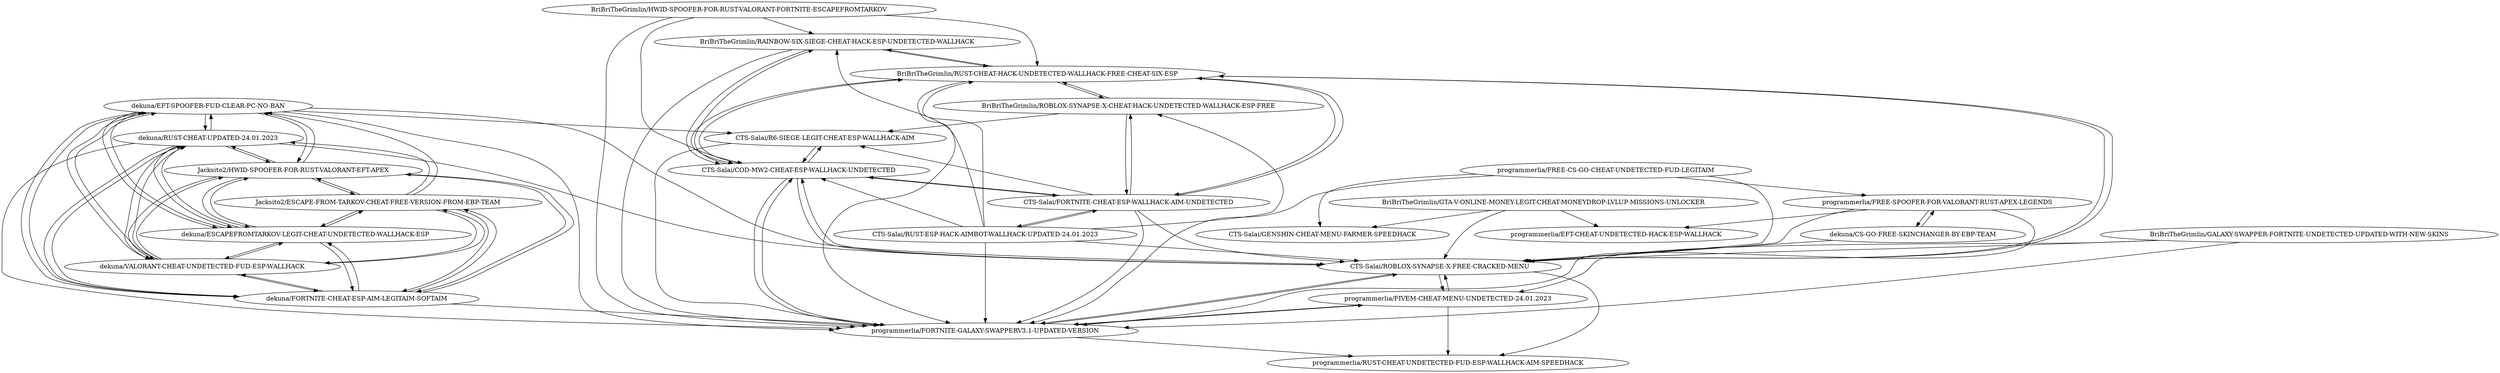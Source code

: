 digraph G {
"BriBriTheGrimlin/HWID-SPOOFER-FOR-RUST-VALORANT-FORTNITE-ESCAPEFROMTARKOV" -> "BriBriTheGrimlin/RAINBOW-SIX-SIEGE-CHEAT-HACK-ESP-UNDETECTED-WALLHACK"
"BriBriTheGrimlin/HWID-SPOOFER-FOR-RUST-VALORANT-FORTNITE-ESCAPEFROMTARKOV" -> "BriBriTheGrimlin/RUST-CHEAT-HACK-UNDETECTED-WALLHACK-FREE-CHEAT-SIX-ESP"
"BriBriTheGrimlin/HWID-SPOOFER-FOR-RUST-VALORANT-FORTNITE-ESCAPEFROMTARKOV" -> "CTS-Salai/COD-MW2-CHEAT-ESP-WALLHACK-UNDETECTED"
"BriBriTheGrimlin/HWID-SPOOFER-FOR-RUST-VALORANT-FORTNITE-ESCAPEFROMTARKOV" -> "programmerlia/FORTNITE-GALAXY-SWAPPERV3.1-UPDATED-VERSION"
"BriBriTheGrimlin/GTA-V-ONLINE-MONEY-LEGIT-CHEAT-MONEYDROP-LVLUP-MISSIONS-UNLOCKER" -> "CTS-Salai/GENSHIN-CHEAT-MENU-FARMER-SPEEDHACK"
"BriBriTheGrimlin/GTA-V-ONLINE-MONEY-LEGIT-CHEAT-MONEYDROP-LVLUP-MISSIONS-UNLOCKER" -> "CTS-Salai/ROBLOX-SYNAPSE-X-FREE-CRACKED-MENU"
"BriBriTheGrimlin/GTA-V-ONLINE-MONEY-LEGIT-CHEAT-MONEYDROP-LVLUP-MISSIONS-UNLOCKER" -> "programmerlia/EFT-CHEAT-UNDETECTED-HACK-ESP-WALLHACK"
"BriBriTheGrimlin/GALAXY-SWAPPER-FORTNITE-UNDETECTED-UPDATED-WITH-NEW-SKINS" -> "programmerlia/FORTNITE-GALAXY-SWAPPERV3.1-UPDATED-VERSION"
"BriBriTheGrimlin/GALAXY-SWAPPER-FORTNITE-UNDETECTED-UPDATED-WITH-NEW-SKINS" -> "CTS-Salai/ROBLOX-SYNAPSE-X-FREE-CRACKED-MENU"
"BriBriTheGrimlin/GALAXY-SWAPPER-FORTNITE-UNDETECTED-UPDATED-WITH-NEW-SKINS" -> "programmerlia/FIVEM-CHEAT-MENU-UNDETECTED-24.01.2023"
"BriBriTheGrimlin/RAINBOW-SIX-SIEGE-CHEAT-HACK-ESP-UNDETECTED-WALLHACK" -> "BriBriTheGrimlin/RUST-CHEAT-HACK-UNDETECTED-WALLHACK-FREE-CHEAT-SIX-ESP"
"BriBriTheGrimlin/RAINBOW-SIX-SIEGE-CHEAT-HACK-ESP-UNDETECTED-WALLHACK" -> "CTS-Salai/COD-MW2-CHEAT-ESP-WALLHACK-UNDETECTED"
"BriBriTheGrimlin/RAINBOW-SIX-SIEGE-CHEAT-HACK-ESP-UNDETECTED-WALLHACK" -> "programmerlia/FORTNITE-GALAXY-SWAPPERV3.1-UPDATED-VERSION"
"BriBriTheGrimlin/RUST-CHEAT-HACK-UNDETECTED-WALLHACK-FREE-CHEAT-SIX-ESP" -> "BriBriTheGrimlin/RAINBOW-SIX-SIEGE-CHEAT-HACK-ESP-UNDETECTED-WALLHACK"
"BriBriTheGrimlin/RUST-CHEAT-HACK-UNDETECTED-WALLHACK-FREE-CHEAT-SIX-ESP" -> "CTS-Salai/ROBLOX-SYNAPSE-X-FREE-CRACKED-MENU"
"BriBriTheGrimlin/RUST-CHEAT-HACK-UNDETECTED-WALLHACK-FREE-CHEAT-SIX-ESP" -> "CTS-Salai/FORTNITE-CHEAT-ESP-WALLHACK-AIM-UNDETECTED"
"BriBriTheGrimlin/RUST-CHEAT-HACK-UNDETECTED-WALLHACK-FREE-CHEAT-SIX-ESP" -> "BriBriTheGrimlin/ROBLOX-SYNAPSE-X-CHEAT-HACK-UNDETECTED-WALLHACK-ESP-FREE"
"BriBriTheGrimlin/RUST-CHEAT-HACK-UNDETECTED-WALLHACK-FREE-CHEAT-SIX-ESP" -> "CTS-Salai/COD-MW2-CHEAT-ESP-WALLHACK-UNDETECTED"
"BriBriTheGrimlin/RUST-CHEAT-HACK-UNDETECTED-WALLHACK-FREE-CHEAT-SIX-ESP" -> "programmerlia/FORTNITE-GALAXY-SWAPPERV3.1-UPDATED-VERSION"
"CTS-Salai/ROBLOX-SYNAPSE-X-FREE-CRACKED-MENU" -> "programmerlia/FORTNITE-GALAXY-SWAPPERV3.1-UPDATED-VERSION"
"CTS-Salai/ROBLOX-SYNAPSE-X-FREE-CRACKED-MENU" -> "programmerlia/FIVEM-CHEAT-MENU-UNDETECTED-24.01.2023"
"CTS-Salai/ROBLOX-SYNAPSE-X-FREE-CRACKED-MENU" -> "BriBriTheGrimlin/RUST-CHEAT-HACK-UNDETECTED-WALLHACK-FREE-CHEAT-SIX-ESP"
"CTS-Salai/ROBLOX-SYNAPSE-X-FREE-CRACKED-MENU" -> "CTS-Salai/COD-MW2-CHEAT-ESP-WALLHACK-UNDETECTED"
"CTS-Salai/ROBLOX-SYNAPSE-X-FREE-CRACKED-MENU" -> "programmerlia/RUST-CHEAT-UNDETECTED-FUD-ESP-WALLHACK-AIM-SPEEDHACK"
"CTS-Salai/COD-MW2-CHEAT-ESP-WALLHACK-UNDETECTED" -> "programmerlia/FORTNITE-GALAXY-SWAPPERV3.1-UPDATED-VERSION"
"CTS-Salai/COD-MW2-CHEAT-ESP-WALLHACK-UNDETECTED" -> "CTS-Salai/ROBLOX-SYNAPSE-X-FREE-CRACKED-MENU"
"CTS-Salai/COD-MW2-CHEAT-ESP-WALLHACK-UNDETECTED" -> "CTS-Salai/FORTNITE-CHEAT-ESP-WALLHACK-AIM-UNDETECTED"
"CTS-Salai/COD-MW2-CHEAT-ESP-WALLHACK-UNDETECTED" -> "CTS-Salai/R6-SIEGE-LEGIT-CHEAT-ESP-WALLHACK-AIM"
"CTS-Salai/COD-MW2-CHEAT-ESP-WALLHACK-UNDETECTED" -> "BriBriTheGrimlin/RAINBOW-SIX-SIEGE-CHEAT-HACK-ESP-UNDETECTED-WALLHACK"
"CTS-Salai/COD-MW2-CHEAT-ESP-WALLHACK-UNDETECTED" -> "BriBriTheGrimlin/RUST-CHEAT-HACK-UNDETECTED-WALLHACK-FREE-CHEAT-SIX-ESP"
"CTS-Salai/FORTNITE-CHEAT-ESP-WALLHACK-AIM-UNDETECTED" -> "BriBriTheGrimlin/RUST-CHEAT-HACK-UNDETECTED-WALLHACK-FREE-CHEAT-SIX-ESP"
"CTS-Salai/FORTNITE-CHEAT-ESP-WALLHACK-AIM-UNDETECTED" -> "CTS-Salai/COD-MW2-CHEAT-ESP-WALLHACK-UNDETECTED"
"CTS-Salai/FORTNITE-CHEAT-ESP-WALLHACK-AIM-UNDETECTED" -> "programmerlia/FORTNITE-GALAXY-SWAPPERV3.1-UPDATED-VERSION"
"CTS-Salai/FORTNITE-CHEAT-ESP-WALLHACK-AIM-UNDETECTED" -> "CTS-Salai/RUST-ESP-HACK-AIMBOT-WALLHACK-UPDATED-24.01.2023"
"CTS-Salai/FORTNITE-CHEAT-ESP-WALLHACK-AIM-UNDETECTED" -> "CTS-Salai/ROBLOX-SYNAPSE-X-FREE-CRACKED-MENU"
"CTS-Salai/FORTNITE-CHEAT-ESP-WALLHACK-AIM-UNDETECTED" -> "CTS-Salai/R6-SIEGE-LEGIT-CHEAT-ESP-WALLHACK-AIM"
"CTS-Salai/FORTNITE-CHEAT-ESP-WALLHACK-AIM-UNDETECTED" -> "BriBriTheGrimlin/ROBLOX-SYNAPSE-X-CHEAT-HACK-UNDETECTED-WALLHACK-ESP-FREE"
"CTS-Salai/R6-SIEGE-LEGIT-CHEAT-ESP-WALLHACK-AIM" -> "CTS-Salai/COD-MW2-CHEAT-ESP-WALLHACK-UNDETECTED"
"CTS-Salai/R6-SIEGE-LEGIT-CHEAT-ESP-WALLHACK-AIM" -> "programmerlia/FORTNITE-GALAXY-SWAPPERV3.1-UPDATED-VERSION"
"programmerlia/FREE-SPOOFER-FOR-VALORANT-RUST-APEX-LEGENDS" -> "programmerlia/FORTNITE-GALAXY-SWAPPERV3.1-UPDATED-VERSION"
"programmerlia/FREE-SPOOFER-FOR-VALORANT-RUST-APEX-LEGENDS" -> "dekuna/CS-GO-FREE-SKINCHANGER-BY-EBP-TEAM"
"programmerlia/FREE-SPOOFER-FOR-VALORANT-RUST-APEX-LEGENDS" -> "CTS-Salai/ROBLOX-SYNAPSE-X-FREE-CRACKED-MENU"
"programmerlia/FREE-SPOOFER-FOR-VALORANT-RUST-APEX-LEGENDS" -> "programmerlia/EFT-CHEAT-UNDETECTED-HACK-ESP-WALLHACK"
"programmerlia/FIVEM-CHEAT-MENU-UNDETECTED-24.01.2023" -> "programmerlia/FORTNITE-GALAXY-SWAPPERV3.1-UPDATED-VERSION"
"programmerlia/FIVEM-CHEAT-MENU-UNDETECTED-24.01.2023" -> "CTS-Salai/ROBLOX-SYNAPSE-X-FREE-CRACKED-MENU"
"programmerlia/FIVEM-CHEAT-MENU-UNDETECTED-24.01.2023" -> "programmerlia/RUST-CHEAT-UNDETECTED-FUD-ESP-WALLHACK-AIM-SPEEDHACK"
"programmerlia/FORTNITE-GALAXY-SWAPPERV3.1-UPDATED-VERSION" -> "CTS-Salai/ROBLOX-SYNAPSE-X-FREE-CRACKED-MENU"
"programmerlia/FORTNITE-GALAXY-SWAPPERV3.1-UPDATED-VERSION" -> "programmerlia/FIVEM-CHEAT-MENU-UNDETECTED-24.01.2023"
"programmerlia/FORTNITE-GALAXY-SWAPPERV3.1-UPDATED-VERSION" -> "CTS-Salai/COD-MW2-CHEAT-ESP-WALLHACK-UNDETECTED"
"programmerlia/FORTNITE-GALAXY-SWAPPERV3.1-UPDATED-VERSION" -> "programmerlia/RUST-CHEAT-UNDETECTED-FUD-ESP-WALLHACK-AIM-SPEEDHACK"
"dekuna/CS-GO-FREE-SKINCHANGER-BY-EBP-TEAM" -> "programmerlia/FREE-SPOOFER-FOR-VALORANT-RUST-APEX-LEGENDS"
"dekuna/CS-GO-FREE-SKINCHANGER-BY-EBP-TEAM" -> "CTS-Salai/ROBLOX-SYNAPSE-X-FREE-CRACKED-MENU"
"dekuna/RUST-CHEAT-UPDATED-24.01.2023" -> "dekuna/EFT-SPOOFER-FUD-CLEAR-PC-NO-BAN"
"dekuna/RUST-CHEAT-UPDATED-24.01.2023" -> "dekuna/FORTNITE-CHEAT-ESP-AIM-LEGITAIM-SOFTAIM"
"dekuna/RUST-CHEAT-UPDATED-24.01.2023" -> "dekuna/VALORANT-CHEAT-UNDETECTED-FUD-ESP-WALLHACK"
"dekuna/RUST-CHEAT-UPDATED-24.01.2023" -> "dekuna/ESCAPEFROMTARKOV-LEGIT-CHEAT-UNDETECTED-WALLHACK-ESP"
"dekuna/RUST-CHEAT-UPDATED-24.01.2023" -> "Jacksito2/HWID-SPOOFER-FOR-RUST-VALORANT-EFT-APEX"
"dekuna/RUST-CHEAT-UPDATED-24.01.2023" -> "CTS-Salai/ROBLOX-SYNAPSE-X-FREE-CRACKED-MENU"
"dekuna/RUST-CHEAT-UPDATED-24.01.2023" -> "programmerlia/FORTNITE-GALAXY-SWAPPERV3.1-UPDATED-VERSION"
"dekuna/EFT-SPOOFER-FUD-CLEAR-PC-NO-BAN" -> "dekuna/VALORANT-CHEAT-UNDETECTED-FUD-ESP-WALLHACK"
"dekuna/EFT-SPOOFER-FUD-CLEAR-PC-NO-BAN" -> "dekuna/RUST-CHEAT-UPDATED-24.01.2023"
"dekuna/EFT-SPOOFER-FUD-CLEAR-PC-NO-BAN" -> "dekuna/FORTNITE-CHEAT-ESP-AIM-LEGITAIM-SOFTAIM"
"dekuna/EFT-SPOOFER-FUD-CLEAR-PC-NO-BAN" -> "dekuna/ESCAPEFROMTARKOV-LEGIT-CHEAT-UNDETECTED-WALLHACK-ESP"
"dekuna/EFT-SPOOFER-FUD-CLEAR-PC-NO-BAN" -> "Jacksito2/HWID-SPOOFER-FOR-RUST-VALORANT-EFT-APEX"
"dekuna/EFT-SPOOFER-FUD-CLEAR-PC-NO-BAN" -> "CTS-Salai/ROBLOX-SYNAPSE-X-FREE-CRACKED-MENU"
"dekuna/EFT-SPOOFER-FUD-CLEAR-PC-NO-BAN" -> "programmerlia/FORTNITE-GALAXY-SWAPPERV3.1-UPDATED-VERSION"
"dekuna/EFT-SPOOFER-FUD-CLEAR-PC-NO-BAN" -> "CTS-Salai/R6-SIEGE-LEGIT-CHEAT-ESP-WALLHACK-AIM"
"dekuna/FORTNITE-CHEAT-ESP-AIM-LEGITAIM-SOFTAIM" -> "dekuna/EFT-SPOOFER-FUD-CLEAR-PC-NO-BAN"
"dekuna/FORTNITE-CHEAT-ESP-AIM-LEGITAIM-SOFTAIM" -> "dekuna/RUST-CHEAT-UPDATED-24.01.2023"
"dekuna/FORTNITE-CHEAT-ESP-AIM-LEGITAIM-SOFTAIM" -> "dekuna/VALORANT-CHEAT-UNDETECTED-FUD-ESP-WALLHACK"
"dekuna/FORTNITE-CHEAT-ESP-AIM-LEGITAIM-SOFTAIM" -> "dekuna/ESCAPEFROMTARKOV-LEGIT-CHEAT-UNDETECTED-WALLHACK-ESP"
"dekuna/FORTNITE-CHEAT-ESP-AIM-LEGITAIM-SOFTAIM" -> "Jacksito2/HWID-SPOOFER-FOR-RUST-VALORANT-EFT-APEX"
"dekuna/FORTNITE-CHEAT-ESP-AIM-LEGITAIM-SOFTAIM" -> "Jacksito2/ESCAPE-FROM-TARKOV-CHEAT-FREE-VERSION-FROM-EBP-TEAM"
"dekuna/FORTNITE-CHEAT-ESP-AIM-LEGITAIM-SOFTAIM" -> "programmerlia/FORTNITE-GALAXY-SWAPPERV3.1-UPDATED-VERSION"
"dekuna/VALORANT-CHEAT-UNDETECTED-FUD-ESP-WALLHACK" -> "dekuna/EFT-SPOOFER-FUD-CLEAR-PC-NO-BAN"
"dekuna/VALORANT-CHEAT-UNDETECTED-FUD-ESP-WALLHACK" -> "dekuna/RUST-CHEAT-UPDATED-24.01.2023"
"dekuna/VALORANT-CHEAT-UNDETECTED-FUD-ESP-WALLHACK" -> "dekuna/FORTNITE-CHEAT-ESP-AIM-LEGITAIM-SOFTAIM"
"dekuna/VALORANT-CHEAT-UNDETECTED-FUD-ESP-WALLHACK" -> "dekuna/ESCAPEFROMTARKOV-LEGIT-CHEAT-UNDETECTED-WALLHACK-ESP"
"dekuna/VALORANT-CHEAT-UNDETECTED-FUD-ESP-WALLHACK" -> "Jacksito2/HWID-SPOOFER-FOR-RUST-VALORANT-EFT-APEX"
"dekuna/VALORANT-CHEAT-UNDETECTED-FUD-ESP-WALLHACK" -> "Jacksito2/ESCAPE-FROM-TARKOV-CHEAT-FREE-VERSION-FROM-EBP-TEAM"
"BriBriTheGrimlin/ROBLOX-SYNAPSE-X-CHEAT-HACK-UNDETECTED-WALLHACK-ESP-FREE" -> "BriBriTheGrimlin/RUST-CHEAT-HACK-UNDETECTED-WALLHACK-FREE-CHEAT-SIX-ESP"
"BriBriTheGrimlin/ROBLOX-SYNAPSE-X-CHEAT-HACK-UNDETECTED-WALLHACK-ESP-FREE" -> "CTS-Salai/FORTNITE-CHEAT-ESP-WALLHACK-AIM-UNDETECTED"
"BriBriTheGrimlin/ROBLOX-SYNAPSE-X-CHEAT-HACK-UNDETECTED-WALLHACK-ESP-FREE" -> "CTS-Salai/R6-SIEGE-LEGIT-CHEAT-ESP-WALLHACK-AIM"
"CTS-Salai/RUST-ESP-HACK-AIMBOT-WALLHACK-UPDATED-24.01.2023" -> "CTS-Salai/FORTNITE-CHEAT-ESP-WALLHACK-AIM-UNDETECTED"
"CTS-Salai/RUST-ESP-HACK-AIMBOT-WALLHACK-UPDATED-24.01.2023" -> "BriBriTheGrimlin/ROBLOX-SYNAPSE-X-CHEAT-HACK-UNDETECTED-WALLHACK-ESP-FREE"
"CTS-Salai/RUST-ESP-HACK-AIMBOT-WALLHACK-UPDATED-24.01.2023" -> "CTS-Salai/ROBLOX-SYNAPSE-X-FREE-CRACKED-MENU"
"CTS-Salai/RUST-ESP-HACK-AIMBOT-WALLHACK-UPDATED-24.01.2023" -> "BriBriTheGrimlin/RAINBOW-SIX-SIEGE-CHEAT-HACK-ESP-UNDETECTED-WALLHACK"
"CTS-Salai/RUST-ESP-HACK-AIMBOT-WALLHACK-UPDATED-24.01.2023" -> "BriBriTheGrimlin/RUST-CHEAT-HACK-UNDETECTED-WALLHACK-FREE-CHEAT-SIX-ESP"
"CTS-Salai/RUST-ESP-HACK-AIMBOT-WALLHACK-UPDATED-24.01.2023" -> "CTS-Salai/COD-MW2-CHEAT-ESP-WALLHACK-UNDETECTED"
"CTS-Salai/RUST-ESP-HACK-AIMBOT-WALLHACK-UPDATED-24.01.2023" -> "programmerlia/FORTNITE-GALAXY-SWAPPERV3.1-UPDATED-VERSION"
"programmerlia/FREE-CS-GO-CHEAT-UNDETECTED-FUD-LEGITAIM" -> "CTS-Salai/ROBLOX-SYNAPSE-X-FREE-CRACKED-MENU"
"programmerlia/FREE-CS-GO-CHEAT-UNDETECTED-FUD-LEGITAIM" -> "programmerlia/FORTNITE-GALAXY-SWAPPERV3.1-UPDATED-VERSION"
"programmerlia/FREE-CS-GO-CHEAT-UNDETECTED-FUD-LEGITAIM" -> "CTS-Salai/GENSHIN-CHEAT-MENU-FARMER-SPEEDHACK"
"programmerlia/FREE-CS-GO-CHEAT-UNDETECTED-FUD-LEGITAIM" -> "programmerlia/FREE-SPOOFER-FOR-VALORANT-RUST-APEX-LEGENDS"
"dekuna/ESCAPEFROMTARKOV-LEGIT-CHEAT-UNDETECTED-WALLHACK-ESP" -> "dekuna/EFT-SPOOFER-FUD-CLEAR-PC-NO-BAN"
"dekuna/ESCAPEFROMTARKOV-LEGIT-CHEAT-UNDETECTED-WALLHACK-ESP" -> "dekuna/RUST-CHEAT-UPDATED-24.01.2023"
"dekuna/ESCAPEFROMTARKOV-LEGIT-CHEAT-UNDETECTED-WALLHACK-ESP" -> "dekuna/VALORANT-CHEAT-UNDETECTED-FUD-ESP-WALLHACK"
"dekuna/ESCAPEFROMTARKOV-LEGIT-CHEAT-UNDETECTED-WALLHACK-ESP" -> "dekuna/FORTNITE-CHEAT-ESP-AIM-LEGITAIM-SOFTAIM"
"dekuna/ESCAPEFROMTARKOV-LEGIT-CHEAT-UNDETECTED-WALLHACK-ESP" -> "Jacksito2/HWID-SPOOFER-FOR-RUST-VALORANT-EFT-APEX"
"dekuna/ESCAPEFROMTARKOV-LEGIT-CHEAT-UNDETECTED-WALLHACK-ESP" -> "Jacksito2/ESCAPE-FROM-TARKOV-CHEAT-FREE-VERSION-FROM-EBP-TEAM"
"Jacksito2/ESCAPE-FROM-TARKOV-CHEAT-FREE-VERSION-FROM-EBP-TEAM" -> "Jacksito2/HWID-SPOOFER-FOR-RUST-VALORANT-EFT-APEX"
"Jacksito2/ESCAPE-FROM-TARKOV-CHEAT-FREE-VERSION-FROM-EBP-TEAM" -> "dekuna/FORTNITE-CHEAT-ESP-AIM-LEGITAIM-SOFTAIM"
"Jacksito2/ESCAPE-FROM-TARKOV-CHEAT-FREE-VERSION-FROM-EBP-TEAM" -> "dekuna/VALORANT-CHEAT-UNDETECTED-FUD-ESP-WALLHACK"
"Jacksito2/ESCAPE-FROM-TARKOV-CHEAT-FREE-VERSION-FROM-EBP-TEAM" -> "dekuna/RUST-CHEAT-UPDATED-24.01.2023"
"Jacksito2/ESCAPE-FROM-TARKOV-CHEAT-FREE-VERSION-FROM-EBP-TEAM" -> "dekuna/EFT-SPOOFER-FUD-CLEAR-PC-NO-BAN"
"Jacksito2/ESCAPE-FROM-TARKOV-CHEAT-FREE-VERSION-FROM-EBP-TEAM" -> "dekuna/ESCAPEFROMTARKOV-LEGIT-CHEAT-UNDETECTED-WALLHACK-ESP"
"Jacksito2/HWID-SPOOFER-FOR-RUST-VALORANT-EFT-APEX" -> "Jacksito2/ESCAPE-FROM-TARKOV-CHEAT-FREE-VERSION-FROM-EBP-TEAM"
"Jacksito2/HWID-SPOOFER-FOR-RUST-VALORANT-EFT-APEX" -> "dekuna/FORTNITE-CHEAT-ESP-AIM-LEGITAIM-SOFTAIM"
"Jacksito2/HWID-SPOOFER-FOR-RUST-VALORANT-EFT-APEX" -> "dekuna/VALORANT-CHEAT-UNDETECTED-FUD-ESP-WALLHACK"
"Jacksito2/HWID-SPOOFER-FOR-RUST-VALORANT-EFT-APEX" -> "dekuna/RUST-CHEAT-UPDATED-24.01.2023"
"Jacksito2/HWID-SPOOFER-FOR-RUST-VALORANT-EFT-APEX" -> "dekuna/EFT-SPOOFER-FUD-CLEAR-PC-NO-BAN"
"Jacksito2/HWID-SPOOFER-FOR-RUST-VALORANT-EFT-APEX" -> "dekuna/ESCAPEFROMTARKOV-LEGIT-CHEAT-UNDETECTED-WALLHACK-ESP"
"BriBriTheGrimlin/HWID-SPOOFER-FOR-RUST-VALORANT-FORTNITE-ESCAPEFROMTARKOV" ["l"="1.071,47.094"]
"BriBriTheGrimlin/RAINBOW-SIX-SIEGE-CHEAT-HACK-ESP-UNDETECTED-WALLHACK" ["l"="1.088,47.093"]
"BriBriTheGrimlin/RUST-CHEAT-HACK-UNDETECTED-WALLHACK-FREE-CHEAT-SIX-ESP" ["l"="1.082,47.083"]
"CTS-Salai/COD-MW2-CHEAT-ESP-WALLHACK-UNDETECTED" ["l"="1.073,47.079"]
"programmerlia/FORTNITE-GALAXY-SWAPPERV3.1-UPDATED-VERSION" ["l"="1.064,47.069"]
"BriBriTheGrimlin/GTA-V-ONLINE-MONEY-LEGIT-CHEAT-MONEYDROP-LVLUP-MISSIONS-UNLOCKER" ["l"="1.03,47.103"]
"CTS-Salai/GENSHIN-CHEAT-MENU-FARMER-SPEEDHACK" ["l"="1.043,47.116"]
"CTS-Salai/ROBLOX-SYNAPSE-X-FREE-CRACKED-MENU" ["l"="1.054,47.076"]
"programmerlia/EFT-CHEAT-UNDETECTED-HACK-ESP-WALLHACK" ["l"="1.006,47.103"]
"BriBriTheGrimlin/GALAXY-SWAPPER-FORTNITE-UNDETECTED-UPDATED-WITH-NEW-SKINS" ["l"="1.03,47.06"]
"programmerlia/FIVEM-CHEAT-MENU-UNDETECTED-24.01.2023" ["l"="1.046,47.064"]
"CTS-Salai/FORTNITE-CHEAT-ESP-WALLHACK-AIM-UNDETECTED" ["l"="1.088,47.072"]
"BriBriTheGrimlin/ROBLOX-SYNAPSE-X-CHEAT-HACK-UNDETECTED-WALLHACK-ESP-FREE" ["l"="1.107,47.074"]
"programmerlia/RUST-CHEAT-UNDETECTED-FUD-ESP-WALLHACK-AIM-SPEEDHACK" ["l"="1.033,47.072"]
"CTS-Salai/R6-SIEGE-LEGIT-CHEAT-ESP-WALLHACK-AIM" ["l"="1.084,47.062"]
"CTS-Salai/RUST-ESP-HACK-AIMBOT-WALLHACK-UPDATED-24.01.2023" ["l"="1.095,47.081"]
"programmerlia/FREE-SPOOFER-FOR-VALORANT-RUST-APEX-LEGENDS" ["l"="1.031,47.087"]
"dekuna/CS-GO-FREE-SKINCHANGER-BY-EBP-TEAM" ["l"="1.013,47.081"]
"dekuna/RUST-CHEAT-UPDATED-24.01.2023" ["l"="1.073,47.045"]
"dekuna/EFT-SPOOFER-FUD-CLEAR-PC-NO-BAN" ["l"="1.058,47.044"]
"dekuna/FORTNITE-CHEAT-ESP-AIM-LEGITAIM-SOFTAIM" ["l"="1.084,47.037"]
"dekuna/VALORANT-CHEAT-UNDETECTED-FUD-ESP-WALLHACK" ["l"="1.056,47.031"]
"dekuna/ESCAPEFROMTARKOV-LEGIT-CHEAT-UNDETECTED-WALLHACK-ESP" ["l"="1.065,47.023"]
"Jacksito2/HWID-SPOOFER-FOR-RUST-VALORANT-EFT-APEX" ["l"="1.07,47.032"]
"Jacksito2/ESCAPE-FROM-TARKOV-CHEAT-FREE-VERSION-FROM-EBP-TEAM" ["l"="1.082,47.024"]
"programmerlia/FREE-CS-GO-CHEAT-UNDETECTED-FUD-LEGITAIM" ["l"="1.048,47.094"]
}